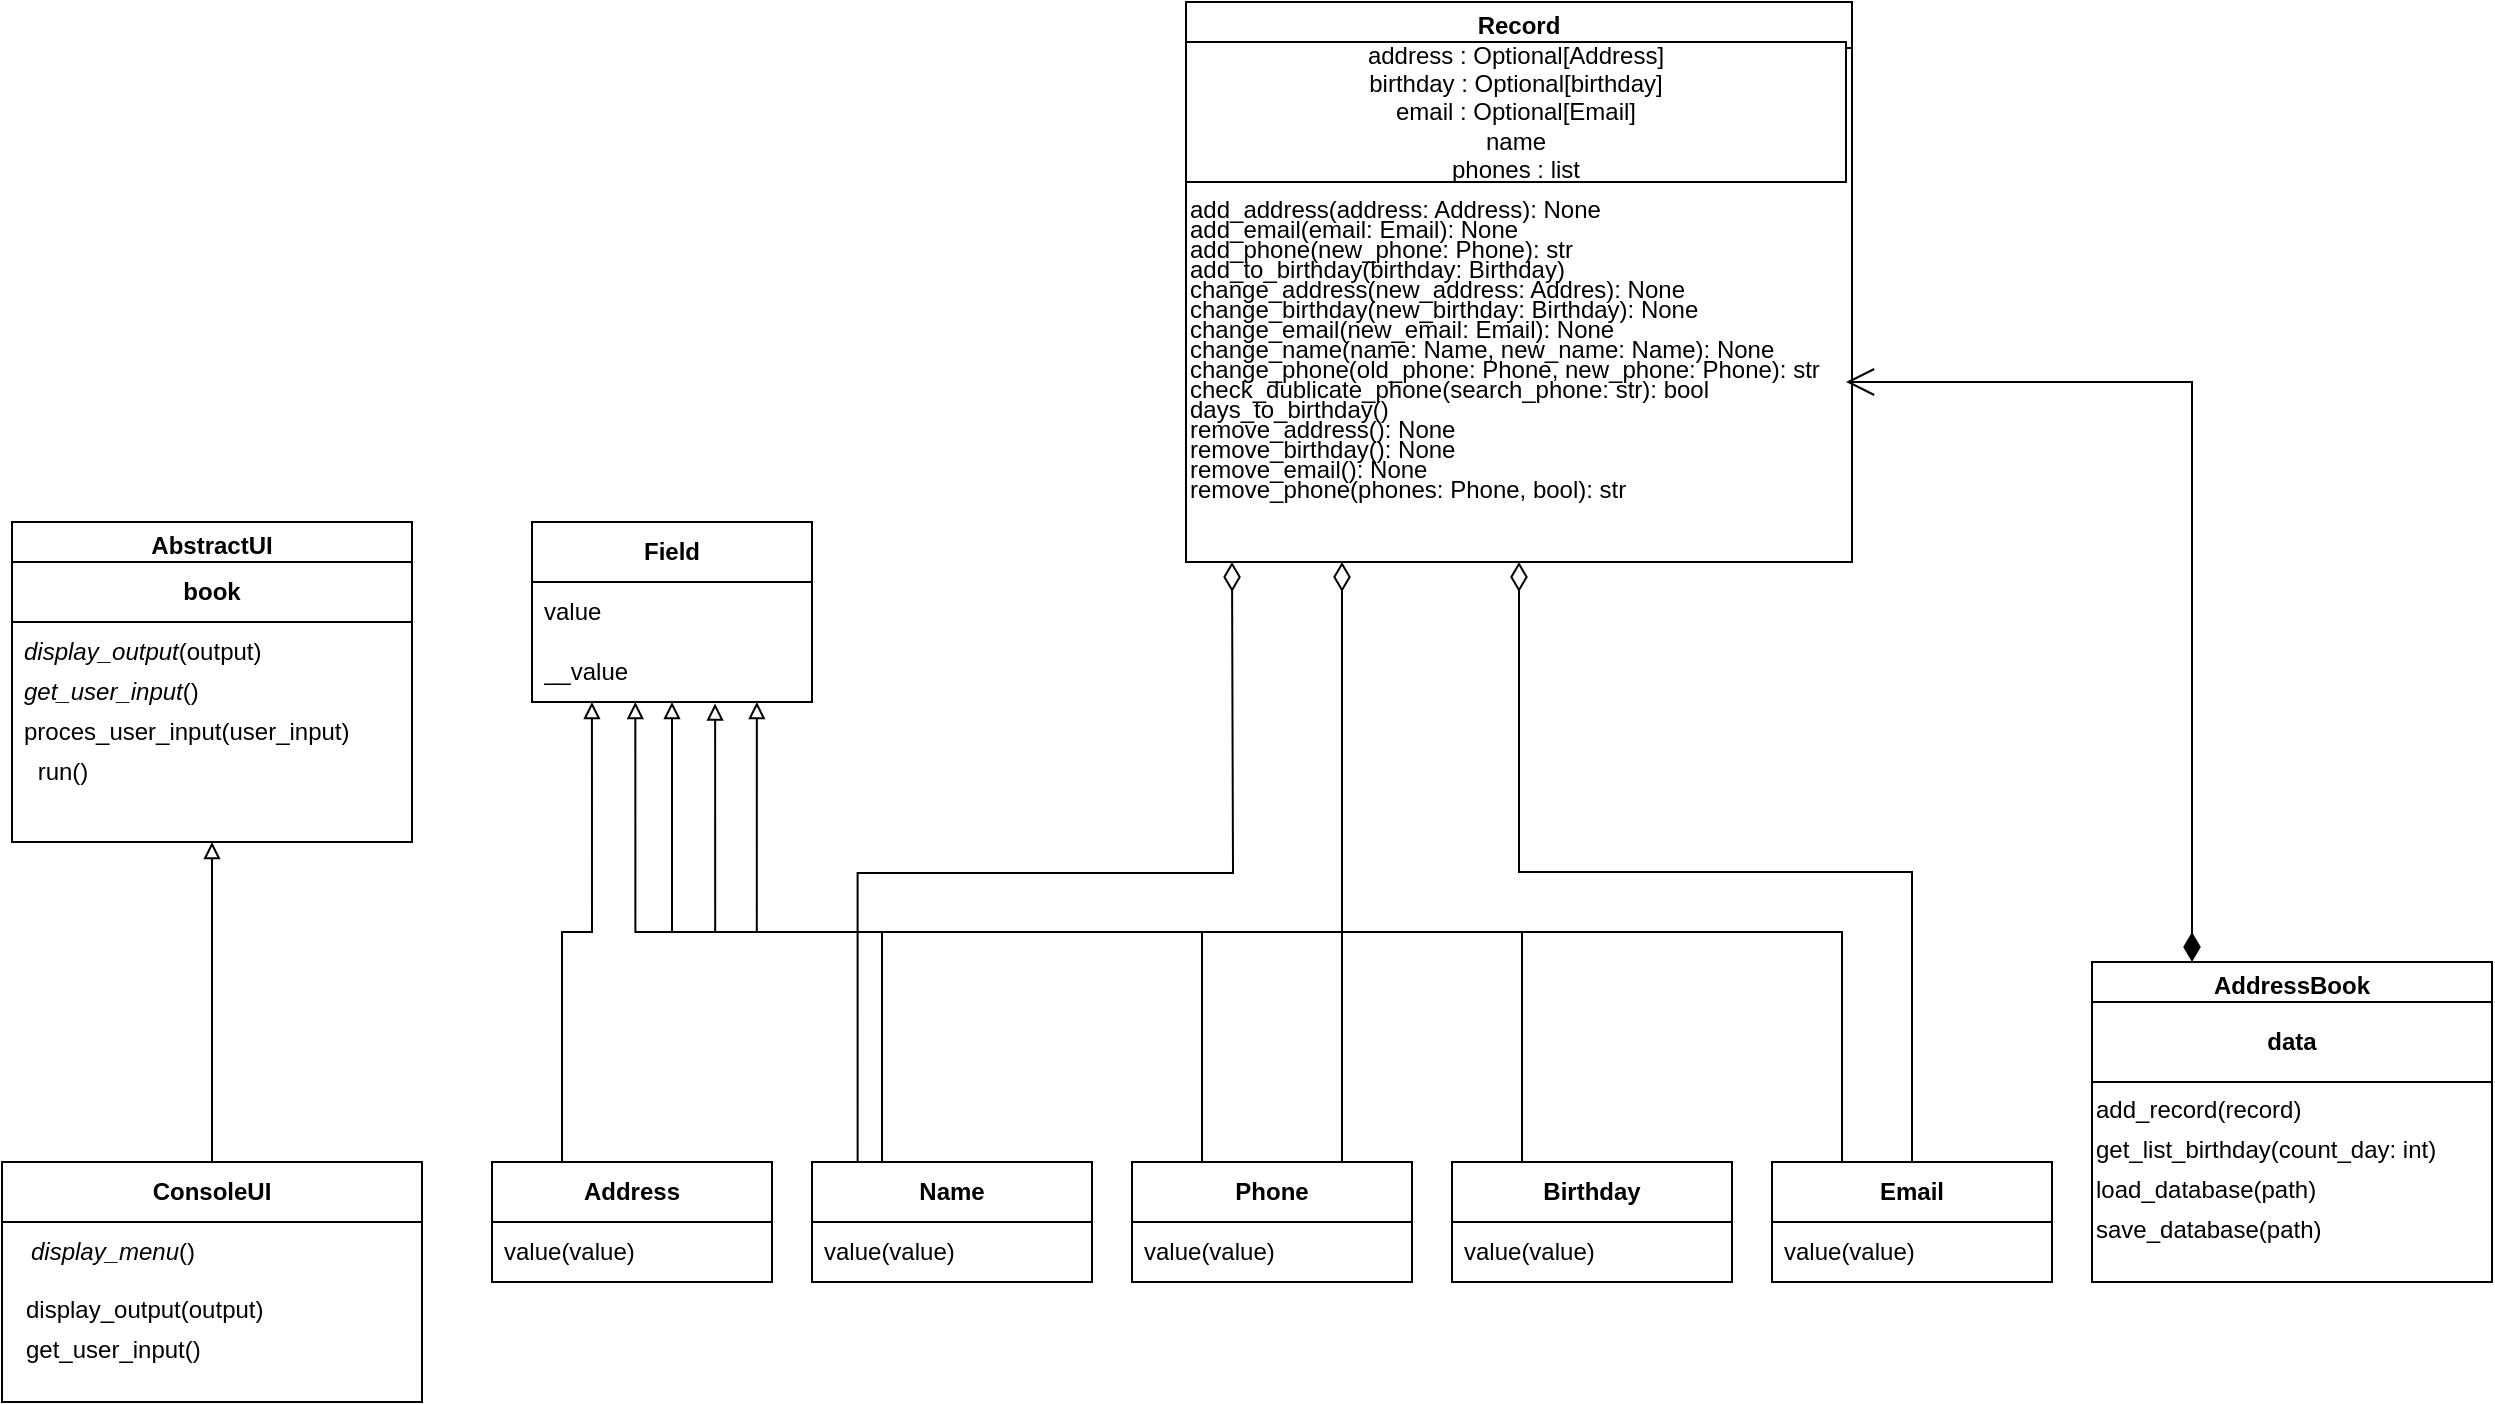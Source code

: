 <mxfile version="21.6.8" type="github">
  <diagram name="Page-1" id="DGZIUKRMvxSlnWxIpZr6">
    <mxGraphModel dx="1050" dy="1735" grid="1" gridSize="10" guides="1" tooltips="1" connect="1" arrows="1" fold="1" page="1" pageScale="1" pageWidth="827" pageHeight="1169" math="0" shadow="0">
      <root>
        <mxCell id="0" />
        <mxCell id="1" parent="0" />
        <mxCell id="DjTuysjP9Bc2iNwQ1-7_-207" value="" style="edgeStyle=orthogonalEdgeStyle;rounded=0;orthogonalLoop=1;jettySize=auto;html=1;entryX=0.5;entryY=1;entryDx=0;entryDy=0;endArrow=block;endFill=0;" edge="1" parent="1" source="DjTuysjP9Bc2iNwQ1-7_-199" target="DjTuysjP9Bc2iNwQ1-7_-192">
          <mxGeometry relative="1" as="geometry">
            <mxPoint x="140" y="300" as="targetPoint" />
          </mxGeometry>
        </mxCell>
        <mxCell id="DjTuysjP9Bc2iNwQ1-7_-192" value="&lt;b style=&quot;border-color: var(--border-color);&quot;&gt;AbstractUI&lt;/b&gt;" style="swimlane;whiteSpace=wrap;html=1;" vertex="1" parent="1">
          <mxGeometry x="40" y="120" width="200" height="160" as="geometry" />
        </mxCell>
        <mxCell id="DjTuysjP9Bc2iNwQ1-7_-182" value="&lt;b&gt;book&lt;/b&gt;" style="rounded=0;whiteSpace=wrap;html=1;" vertex="1" parent="DjTuysjP9Bc2iNwQ1-7_-192">
          <mxGeometry y="20" width="200" height="30" as="geometry" />
        </mxCell>
        <mxCell id="DjTuysjP9Bc2iNwQ1-7_-179" value="&lt;i&gt;display_output&lt;/i&gt;(output)" style="text;strokeColor=none;fillColor=none;align=left;verticalAlign=middle;spacingLeft=4;spacingRight=4;overflow=hidden;points=[[0,0.5],[1,0.5]];portConstraint=eastwest;rotatable=0;whiteSpace=wrap;html=1;" vertex="1" parent="DjTuysjP9Bc2iNwQ1-7_-192">
          <mxGeometry y="50" width="200" height="30" as="geometry" />
        </mxCell>
        <mxCell id="DjTuysjP9Bc2iNwQ1-7_-180" value="&lt;i&gt;get_user_input&lt;/i&gt;()" style="text;strokeColor=none;fillColor=none;align=left;verticalAlign=middle;spacingLeft=4;spacingRight=4;overflow=hidden;points=[[0,0.5],[1,0.5]];portConstraint=eastwest;rotatable=0;whiteSpace=wrap;html=1;rotation=0;" vertex="1" parent="DjTuysjP9Bc2iNwQ1-7_-192">
          <mxGeometry y="70" width="200" height="30" as="geometry" />
        </mxCell>
        <mxCell id="DjTuysjP9Bc2iNwQ1-7_-181" value="proces_user_input(user_input)" style="text;strokeColor=none;fillColor=none;align=left;verticalAlign=middle;spacingLeft=4;spacingRight=4;overflow=hidden;points=[[0,0.5],[1,0.5]];portConstraint=eastwest;rotatable=0;whiteSpace=wrap;html=1;" vertex="1" parent="DjTuysjP9Bc2iNwQ1-7_-192">
          <mxGeometry y="90" width="200" height="30" as="geometry" />
        </mxCell>
        <mxCell id="DjTuysjP9Bc2iNwQ1-7_-198" value="run()" style="text;html=1;align=center;verticalAlign=middle;resizable=0;points=[];autosize=1;strokeColor=none;fillColor=none;" vertex="1" parent="DjTuysjP9Bc2iNwQ1-7_-192">
          <mxGeometry y="110" width="50" height="30" as="geometry" />
        </mxCell>
        <mxCell id="DjTuysjP9Bc2iNwQ1-7_-199" value="ConsoleUI" style="swimlane;whiteSpace=wrap;html=1;startSize=30;" vertex="1" parent="1">
          <mxGeometry x="35" y="440" width="210" height="120" as="geometry" />
        </mxCell>
        <mxCell id="DjTuysjP9Bc2iNwQ1-7_-201" value="&lt;i&gt;display_menu&lt;/i&gt;()" style="text;html=1;align=center;verticalAlign=middle;resizable=0;points=[];autosize=1;strokeColor=none;fillColor=none;" vertex="1" parent="DjTuysjP9Bc2iNwQ1-7_-199">
          <mxGeometry y="30" width="110" height="30" as="geometry" />
        </mxCell>
        <mxCell id="DjTuysjP9Bc2iNwQ1-7_-202" value="display_output(output)" style="text;whiteSpace=wrap;html=1;" vertex="1" parent="DjTuysjP9Bc2iNwQ1-7_-199">
          <mxGeometry x="10" y="60" width="150" height="40" as="geometry" />
        </mxCell>
        <mxCell id="DjTuysjP9Bc2iNwQ1-7_-203" value="get_user_input()" style="text;whiteSpace=wrap;html=1;" vertex="1" parent="DjTuysjP9Bc2iNwQ1-7_-199">
          <mxGeometry x="10" y="80" width="120" height="40" as="geometry" />
        </mxCell>
        <mxCell id="DjTuysjP9Bc2iNwQ1-7_-208" value="&lt;b&gt;Field&lt;/b&gt;" style="swimlane;fontStyle=0;childLayout=stackLayout;horizontal=1;startSize=30;horizontalStack=0;resizeParent=1;resizeParentMax=0;resizeLast=0;collapsible=1;marginBottom=0;whiteSpace=wrap;html=1;" vertex="1" parent="1">
          <mxGeometry x="300" y="120" width="140" height="90" as="geometry" />
        </mxCell>
        <mxCell id="DjTuysjP9Bc2iNwQ1-7_-209" value="value" style="text;strokeColor=none;fillColor=none;align=left;verticalAlign=middle;spacingLeft=4;spacingRight=4;overflow=hidden;points=[[0,0.5],[1,0.5]];portConstraint=eastwest;rotatable=0;whiteSpace=wrap;html=1;" vertex="1" parent="DjTuysjP9Bc2iNwQ1-7_-208">
          <mxGeometry y="30" width="140" height="30" as="geometry" />
        </mxCell>
        <mxCell id="DjTuysjP9Bc2iNwQ1-7_-210" value="__value" style="text;strokeColor=none;fillColor=none;align=left;verticalAlign=middle;spacingLeft=4;spacingRight=4;overflow=hidden;points=[[0,0.5],[1,0.5]];portConstraint=eastwest;rotatable=0;whiteSpace=wrap;html=1;" vertex="1" parent="DjTuysjP9Bc2iNwQ1-7_-208">
          <mxGeometry y="60" width="140" height="30" as="geometry" />
        </mxCell>
        <mxCell id="DjTuysjP9Bc2iNwQ1-7_-233" style="edgeStyle=orthogonalEdgeStyle;rounded=0;orthogonalLoop=1;jettySize=auto;html=1;exitX=0.25;exitY=0;exitDx=0;exitDy=0;entryX=0.214;entryY=1;entryDx=0;entryDy=0;entryPerimeter=0;endArrow=block;endFill=0;" edge="1" parent="1" source="DjTuysjP9Bc2iNwQ1-7_-213" target="DjTuysjP9Bc2iNwQ1-7_-210">
          <mxGeometry relative="1" as="geometry" />
        </mxCell>
        <mxCell id="DjTuysjP9Bc2iNwQ1-7_-257" style="edgeStyle=orthogonalEdgeStyle;rounded=0;orthogonalLoop=1;jettySize=auto;html=1;exitX=0.163;exitY=0.008;exitDx=0;exitDy=0;endArrow=diamondThin;endFill=0;endSize=12;exitPerimeter=0;" edge="1" parent="1" source="DjTuysjP9Bc2iNwQ1-7_-217">
          <mxGeometry relative="1" as="geometry">
            <mxPoint x="650" y="140" as="targetPoint" />
          </mxGeometry>
        </mxCell>
        <mxCell id="DjTuysjP9Bc2iNwQ1-7_-213" value="&lt;b&gt;Address&lt;/b&gt;" style="swimlane;fontStyle=0;childLayout=stackLayout;horizontal=1;startSize=30;horizontalStack=0;resizeParent=1;resizeParentMax=0;resizeLast=0;collapsible=1;marginBottom=0;whiteSpace=wrap;html=1;" vertex="1" parent="1">
          <mxGeometry x="280" y="440" width="140" height="60" as="geometry" />
        </mxCell>
        <mxCell id="DjTuysjP9Bc2iNwQ1-7_-214" value="value(value)" style="text;strokeColor=none;fillColor=none;align=left;verticalAlign=middle;spacingLeft=4;spacingRight=4;overflow=hidden;points=[[0,0.5],[1,0.5]];portConstraint=eastwest;rotatable=0;whiteSpace=wrap;html=1;" vertex="1" parent="DjTuysjP9Bc2iNwQ1-7_-213">
          <mxGeometry y="30" width="140" height="30" as="geometry" />
        </mxCell>
        <mxCell id="DjTuysjP9Bc2iNwQ1-7_-234" style="edgeStyle=orthogonalEdgeStyle;rounded=0;orthogonalLoop=1;jettySize=auto;html=1;exitX=0.25;exitY=0;exitDx=0;exitDy=0;entryX=0.369;entryY=1;entryDx=0;entryDy=0;entryPerimeter=0;endArrow=block;endFill=0;" edge="1" parent="1" source="DjTuysjP9Bc2iNwQ1-7_-217" target="DjTuysjP9Bc2iNwQ1-7_-210">
          <mxGeometry relative="1" as="geometry" />
        </mxCell>
        <mxCell id="DjTuysjP9Bc2iNwQ1-7_-217" value="&lt;b&gt;Name&lt;/b&gt;" style="swimlane;fontStyle=0;childLayout=stackLayout;horizontal=1;startSize=30;horizontalStack=0;resizeParent=1;resizeParentMax=0;resizeLast=0;collapsible=1;marginBottom=0;whiteSpace=wrap;html=1;" vertex="1" parent="1">
          <mxGeometry x="440" y="440" width="140" height="60" as="geometry" />
        </mxCell>
        <mxCell id="DjTuysjP9Bc2iNwQ1-7_-218" value="value(value)" style="text;strokeColor=none;fillColor=none;align=left;verticalAlign=middle;spacingLeft=4;spacingRight=4;overflow=hidden;points=[[0,0.5],[1,0.5]];portConstraint=eastwest;rotatable=0;whiteSpace=wrap;html=1;" vertex="1" parent="DjTuysjP9Bc2iNwQ1-7_-217">
          <mxGeometry y="30" width="140" height="30" as="geometry" />
        </mxCell>
        <mxCell id="DjTuysjP9Bc2iNwQ1-7_-235" style="edgeStyle=orthogonalEdgeStyle;rounded=0;orthogonalLoop=1;jettySize=auto;html=1;exitX=0.25;exitY=0;exitDx=0;exitDy=0;entryX=0.5;entryY=1;entryDx=0;entryDy=0;entryPerimeter=0;endArrow=block;endFill=0;" edge="1" parent="1" source="DjTuysjP9Bc2iNwQ1-7_-221" target="DjTuysjP9Bc2iNwQ1-7_-210">
          <mxGeometry relative="1" as="geometry" />
        </mxCell>
        <mxCell id="DjTuysjP9Bc2iNwQ1-7_-258" style="edgeStyle=orthogonalEdgeStyle;rounded=0;orthogonalLoop=1;jettySize=auto;html=1;exitX=0.75;exitY=0;exitDx=0;exitDy=0;endArrow=diamondThin;endFill=0;strokeWidth=1;endSize=12;" edge="1" parent="1" source="DjTuysjP9Bc2iNwQ1-7_-221">
          <mxGeometry relative="1" as="geometry">
            <mxPoint x="705" y="140" as="targetPoint" />
          </mxGeometry>
        </mxCell>
        <mxCell id="DjTuysjP9Bc2iNwQ1-7_-221" value="&lt;b&gt;Phone&lt;/b&gt;" style="swimlane;fontStyle=0;childLayout=stackLayout;horizontal=1;startSize=30;horizontalStack=0;resizeParent=1;resizeParentMax=0;resizeLast=0;collapsible=1;marginBottom=0;whiteSpace=wrap;html=1;" vertex="1" parent="1">
          <mxGeometry x="600" y="440" width="140" height="60" as="geometry" />
        </mxCell>
        <mxCell id="DjTuysjP9Bc2iNwQ1-7_-222" value="value(value)" style="text;strokeColor=none;fillColor=none;align=left;verticalAlign=middle;spacingLeft=4;spacingRight=4;overflow=hidden;points=[[0,0.5],[1,0.5]];portConstraint=eastwest;rotatable=0;whiteSpace=wrap;html=1;" vertex="1" parent="DjTuysjP9Bc2iNwQ1-7_-221">
          <mxGeometry y="30" width="140" height="30" as="geometry" />
        </mxCell>
        <mxCell id="DjTuysjP9Bc2iNwQ1-7_-236" style="edgeStyle=orthogonalEdgeStyle;rounded=0;orthogonalLoop=1;jettySize=auto;html=1;exitX=0.25;exitY=0;exitDx=0;exitDy=0;entryX=0.654;entryY=1.027;entryDx=0;entryDy=0;entryPerimeter=0;endArrow=block;endFill=0;" edge="1" parent="1" source="DjTuysjP9Bc2iNwQ1-7_-225" target="DjTuysjP9Bc2iNwQ1-7_-210">
          <mxGeometry relative="1" as="geometry" />
        </mxCell>
        <mxCell id="DjTuysjP9Bc2iNwQ1-7_-225" value="&lt;b&gt;Birthday&lt;/b&gt;" style="swimlane;fontStyle=0;childLayout=stackLayout;horizontal=1;startSize=30;horizontalStack=0;resizeParent=1;resizeParentMax=0;resizeLast=0;collapsible=1;marginBottom=0;whiteSpace=wrap;html=1;" vertex="1" parent="1">
          <mxGeometry x="760" y="440" width="140" height="60" as="geometry" />
        </mxCell>
        <mxCell id="DjTuysjP9Bc2iNwQ1-7_-226" value="value(value)" style="text;strokeColor=none;fillColor=none;align=left;verticalAlign=middle;spacingLeft=4;spacingRight=4;overflow=hidden;points=[[0,0.5],[1,0.5]];portConstraint=eastwest;rotatable=0;whiteSpace=wrap;html=1;" vertex="1" parent="DjTuysjP9Bc2iNwQ1-7_-225">
          <mxGeometry y="30" width="140" height="30" as="geometry" />
        </mxCell>
        <mxCell id="DjTuysjP9Bc2iNwQ1-7_-237" style="edgeStyle=orthogonalEdgeStyle;rounded=0;orthogonalLoop=1;jettySize=auto;html=1;exitX=0.25;exitY=0;exitDx=0;exitDy=0;entryX=0.803;entryY=1;entryDx=0;entryDy=0;entryPerimeter=0;endArrow=block;endFill=0;" edge="1" parent="1" source="DjTuysjP9Bc2iNwQ1-7_-229" target="DjTuysjP9Bc2iNwQ1-7_-210">
          <mxGeometry relative="1" as="geometry" />
        </mxCell>
        <mxCell id="DjTuysjP9Bc2iNwQ1-7_-259" style="edgeStyle=orthogonalEdgeStyle;rounded=0;orthogonalLoop=1;jettySize=auto;html=1;exitX=0.5;exitY=0;exitDx=0;exitDy=0;entryX=0.5;entryY=1;entryDx=0;entryDy=0;endArrow=diamondThin;endFill=0;endSize=12;" edge="1" parent="1" source="DjTuysjP9Bc2iNwQ1-7_-229" target="DjTuysjP9Bc2iNwQ1-7_-238">
          <mxGeometry relative="1" as="geometry" />
        </mxCell>
        <mxCell id="DjTuysjP9Bc2iNwQ1-7_-229" value="&lt;b&gt;Email&lt;/b&gt;" style="swimlane;fontStyle=0;childLayout=stackLayout;horizontal=1;startSize=30;horizontalStack=0;resizeParent=1;resizeParentMax=0;resizeLast=0;collapsible=1;marginBottom=0;whiteSpace=wrap;html=1;" vertex="1" parent="1">
          <mxGeometry x="920" y="440" width="140" height="60" as="geometry" />
        </mxCell>
        <mxCell id="DjTuysjP9Bc2iNwQ1-7_-230" value="value(value)" style="text;strokeColor=none;fillColor=none;align=left;verticalAlign=middle;spacingLeft=4;spacingRight=4;overflow=hidden;points=[[0,0.5],[1,0.5]];portConstraint=eastwest;rotatable=0;whiteSpace=wrap;html=1;" vertex="1" parent="DjTuysjP9Bc2iNwQ1-7_-229">
          <mxGeometry y="30" width="140" height="30" as="geometry" />
        </mxCell>
        <mxCell id="DjTuysjP9Bc2iNwQ1-7_-238" value="Record" style="swimlane;whiteSpace=wrap;html=1;" vertex="1" parent="1">
          <mxGeometry x="627" y="-140" width="333" height="280" as="geometry" />
        </mxCell>
        <mxCell id="DjTuysjP9Bc2iNwQ1-7_-239" value="address : Optional[Address]&lt;br&gt;birthday : Optional[birthday]&lt;br&gt;email : Optional[Email]&lt;br&gt;name&lt;br&gt;phones : list" style="rounded=0;whiteSpace=wrap;html=1;" vertex="1" parent="DjTuysjP9Bc2iNwQ1-7_-238">
          <mxGeometry y="20" width="330" height="70" as="geometry" />
        </mxCell>
        <mxCell id="DjTuysjP9Bc2iNwQ1-7_-240" value="add_address(address: Address): None" style="text;whiteSpace=wrap;html=1;" vertex="1" parent="DjTuysjP9Bc2iNwQ1-7_-238">
          <mxGeometry y="90" width="250" height="40" as="geometry" />
        </mxCell>
        <mxCell id="DjTuysjP9Bc2iNwQ1-7_-242" value="add_email(email: Email): None" style="text;whiteSpace=wrap;html=1;" vertex="1" parent="DjTuysjP9Bc2iNwQ1-7_-238">
          <mxGeometry y="100" width="250" height="40" as="geometry" />
        </mxCell>
        <mxCell id="DjTuysjP9Bc2iNwQ1-7_-243" value="add_phone(new_phone: Phone): str" style="text;whiteSpace=wrap;html=1;" vertex="1" parent="DjTuysjP9Bc2iNwQ1-7_-238">
          <mxGeometry y="110" width="250" height="40" as="geometry" />
        </mxCell>
        <mxCell id="DjTuysjP9Bc2iNwQ1-7_-244" value="add_to_birthday(birthday: Birthday)" style="text;whiteSpace=wrap;html=1;" vertex="1" parent="DjTuysjP9Bc2iNwQ1-7_-238">
          <mxGeometry y="120" width="250" height="40" as="geometry" />
        </mxCell>
        <mxCell id="DjTuysjP9Bc2iNwQ1-7_-245" value="change_birthday(new_birthday: Birthday): None" style="text;whiteSpace=wrap;html=1;" vertex="1" parent="DjTuysjP9Bc2iNwQ1-7_-238">
          <mxGeometry y="140" width="320" height="40" as="geometry" />
        </mxCell>
        <mxCell id="DjTuysjP9Bc2iNwQ1-7_-246" value="change_address(new_address: Addres): None" style="text;whiteSpace=wrap;html=1;" vertex="1" parent="DjTuysjP9Bc2iNwQ1-7_-238">
          <mxGeometry y="130" width="290" height="40" as="geometry" />
        </mxCell>
        <mxCell id="DjTuysjP9Bc2iNwQ1-7_-247" value="change_email(new_email: Email): None" style="text;whiteSpace=wrap;html=1;" vertex="1" parent="DjTuysjP9Bc2iNwQ1-7_-238">
          <mxGeometry y="150" width="290" height="40" as="geometry" />
        </mxCell>
        <mxCell id="DjTuysjP9Bc2iNwQ1-7_-248" value="change_name(name: Name, new_name: Name): None" style="text;whiteSpace=wrap;html=1;" vertex="1" parent="DjTuysjP9Bc2iNwQ1-7_-238">
          <mxGeometry y="160" width="320" height="40" as="geometry" />
        </mxCell>
        <mxCell id="DjTuysjP9Bc2iNwQ1-7_-249" value="change_phone(old_phone: Phone, new_phone: Phone): str" style="text;whiteSpace=wrap;html=1;" vertex="1" parent="DjTuysjP9Bc2iNwQ1-7_-238">
          <mxGeometry y="170" width="330" height="40" as="geometry" />
        </mxCell>
        <mxCell id="DjTuysjP9Bc2iNwQ1-7_-250" value="check_dublicate_phone(search_phone: str): bool" style="text;whiteSpace=wrap;html=1;" vertex="1" parent="DjTuysjP9Bc2iNwQ1-7_-238">
          <mxGeometry y="180" width="330" height="40" as="geometry" />
        </mxCell>
        <mxCell id="DjTuysjP9Bc2iNwQ1-7_-251" value="days_to_birthday()" style="text;whiteSpace=wrap;html=1;" vertex="1" parent="DjTuysjP9Bc2iNwQ1-7_-238">
          <mxGeometry y="190" width="330" height="40" as="geometry" />
        </mxCell>
        <mxCell id="DjTuysjP9Bc2iNwQ1-7_-252" value="remove_address(): None" style="text;whiteSpace=wrap;html=1;" vertex="1" parent="DjTuysjP9Bc2iNwQ1-7_-238">
          <mxGeometry y="200" width="330" height="40" as="geometry" />
        </mxCell>
        <mxCell id="DjTuysjP9Bc2iNwQ1-7_-253" value="remove_birthday(): None" style="text;whiteSpace=wrap;html=1;" vertex="1" parent="DjTuysjP9Bc2iNwQ1-7_-238">
          <mxGeometry y="210" width="170" height="40" as="geometry" />
        </mxCell>
        <mxCell id="DjTuysjP9Bc2iNwQ1-7_-254" value="remove_email(): None" style="text;whiteSpace=wrap;html=1;" vertex="1" parent="DjTuysjP9Bc2iNwQ1-7_-238">
          <mxGeometry y="220" width="170" height="40" as="geometry" />
        </mxCell>
        <mxCell id="DjTuysjP9Bc2iNwQ1-7_-255" value="remove_phone(phones: Phone, bool): str" style="text;whiteSpace=wrap;html=1;" vertex="1" parent="DjTuysjP9Bc2iNwQ1-7_-238">
          <mxGeometry y="230" width="330" height="40" as="geometry" />
        </mxCell>
        <mxCell id="DjTuysjP9Bc2iNwQ1-7_-266" style="edgeStyle=orthogonalEdgeStyle;rounded=0;orthogonalLoop=1;jettySize=auto;html=1;exitX=0.25;exitY=0;exitDx=0;exitDy=0;entryX=1;entryY=0.25;entryDx=0;entryDy=0;endArrow=open;endFill=0;startArrow=diamondThin;startFill=1;endSize=12;sourcePerimeterSpacing=0;startSize=12;" edge="1" parent="1" source="DjTuysjP9Bc2iNwQ1-7_-260" target="DjTuysjP9Bc2iNwQ1-7_-250">
          <mxGeometry relative="1" as="geometry" />
        </mxCell>
        <mxCell id="DjTuysjP9Bc2iNwQ1-7_-260" value="AddressBook" style="swimlane;whiteSpace=wrap;html=1;" vertex="1" parent="1">
          <mxGeometry x="1080" y="340" width="200" height="160" as="geometry" />
        </mxCell>
        <mxCell id="DjTuysjP9Bc2iNwQ1-7_-261" value="&lt;b&gt;data&lt;/b&gt;" style="rounded=0;whiteSpace=wrap;html=1;" vertex="1" parent="DjTuysjP9Bc2iNwQ1-7_-260">
          <mxGeometry y="20" width="200" height="40" as="geometry" />
        </mxCell>
        <mxCell id="DjTuysjP9Bc2iNwQ1-7_-262" value="add_record(record)" style="text;whiteSpace=wrap;html=1;" vertex="1" parent="DjTuysjP9Bc2iNwQ1-7_-260">
          <mxGeometry y="60" width="170" height="40" as="geometry" />
        </mxCell>
        <mxCell id="DjTuysjP9Bc2iNwQ1-7_-263" value="get_list_birthday(count_day: int)" style="text;whiteSpace=wrap;html=1;" vertex="1" parent="DjTuysjP9Bc2iNwQ1-7_-260">
          <mxGeometry y="80" width="190" height="40" as="geometry" />
        </mxCell>
        <mxCell id="DjTuysjP9Bc2iNwQ1-7_-264" value="load_database(path)" style="text;whiteSpace=wrap;html=1;" vertex="1" parent="DjTuysjP9Bc2iNwQ1-7_-260">
          <mxGeometry y="100" width="170" height="40" as="geometry" />
        </mxCell>
        <mxCell id="DjTuysjP9Bc2iNwQ1-7_-265" value="save_database(path)" style="text;whiteSpace=wrap;html=1;" vertex="1" parent="DjTuysjP9Bc2iNwQ1-7_-260">
          <mxGeometry y="120" width="170" height="40" as="geometry" />
        </mxCell>
      </root>
    </mxGraphModel>
  </diagram>
</mxfile>
